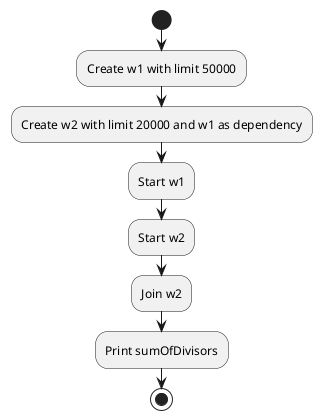 @startuml

start
:Create w1 with limit 50000;
:Create w2 with limit 20000 and w1 as dependency;
:Start w1;
:Start w2;
:Join w2;
:Print sumOfDivisors;
stop

@enduml